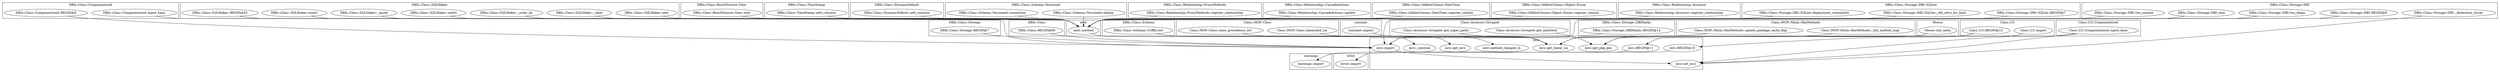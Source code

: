 digraph {
graph [overlap=false]
subgraph cluster_DBIx_Class_Relationship_CascadeActions {
	label="DBIx::Class::Relationship::CascadeActions";
	"DBIx::Class::Relationship::CascadeActions::update";
}
subgraph cluster_DBIx_Class_InflateColumn_DateTime {
	label="DBIx::Class::InflateColumn::DateTime";
	"DBIx::Class::InflateColumn::DateTime::register_column";
}
subgraph cluster_DBIx_Class_InflateColumn_Object_Enum {
	label="DBIx::Class::InflateColumn::Object::Enum";
	"DBIx::Class::InflateColumn::Object::Enum::register_column";
}
subgraph cluster_DBIx_Class_Storage_DBIHacks {
	label="DBIx::Class::Storage::DBIHacks";
	"DBIx::Class::Storage::DBIHacks::BEGIN@14";
}
subgraph cluster_Class_MOP_Mixin_HasMethods {
	label="Class::MOP::Mixin::HasMethods";
	"Class::MOP::Mixin::HasMethods::_full_method_map";
	"Class::MOP::Mixin::HasMethods::update_package_cache_flag";
}
subgraph cluster_Moose {
	label="Moose";
	"Moose::init_meta";
}
subgraph cluster_mro {
	label="mro";
	"mro::_nextcan";
	"mro::import";
	"mro::get_linear_isa";
	"mro::BEGIN@10";
	"mro::method_changed_in";
	"mro::get_mro";
	"mro::BEGIN@11";
	"mro::get_pkg_gen";
	"mro::set_mro";
}
subgraph cluster_DBIx_Class_SQLMaker {
	label="DBIx::Class::SQLMaker";
	"DBIx::Class::SQLMaker::_order_by";
	"DBIx::Class::SQLMaker::select";
	"DBIx::Class::SQLMaker::_quote";
	"DBIx::Class::SQLMaker::insert";
	"DBIx::Class::SQLMaker::new";
	"DBIx::Class::SQLMaker::_table";
	"DBIx::Class::SQLMaker::BEGIN@43";
}
subgraph cluster_DBIx_Class_Relationship_Accessor {
	label="DBIx::Class::Relationship::Accessor";
	"DBIx::Class::Relationship::Accessor::register_relationship";
}
subgraph cluster_DBIx_Class_ResultSource_View {
	label="DBIx::Class::ResultSource::View";
	"DBIx::Class::ResultSource::View::new";
}
subgraph cluster_DBIx_Class_Storage {
	label="DBIx::Class::Storage";
	"DBIx::Class::Storage::BEGIN@7";
}
subgraph cluster_Class_C3_Componentised {
	label="Class::C3::Componentised";
	"Class::C3::Componentised::inject_base";
}
subgraph cluster_DBIx_Class_TimeStamp {
	label="DBIx::Class::TimeStamp";
	"DBIx::Class::TimeStamp::add_columns";
}
subgraph cluster_warnings {
	label="warnings";
	"warnings::import";
}
subgraph cluster_DBIx_Class_Componentised {
	label="DBIx::Class::Componentised";
	"DBIx::Class::Componentised::inject_base";
	"DBIx::Class::Componentised::BEGIN@8";
}
subgraph cluster_DBIx_Class {
	label="DBIx::Class";
	"DBIx::Class::BEGIN@66";
}
subgraph cluster_DBIx_Class_DynamicDefault {
	label="DBIx::Class::DynamicDefault";
	"DBIx::Class::DynamicDefault::add_columns";
}
subgraph cluster_next {
	label="next";
	"next::method";
}
subgraph cluster_DBIx_Class_Schema_Versioned {
	label="DBIx::Class::Schema::Versioned";
	"DBIx::Class::Schema::Versioned::deploy";
	"DBIx::Class::Schema::Versioned::connection";
}
subgraph cluster_DBIx_Class_Relationship_ProxyMethods {
	label="DBIx::Class::Relationship::ProxyMethods";
	"DBIx::Class::Relationship::ProxyMethods::register_relationship";
}
subgraph cluster_DBIx_Class_Schema {
	label="DBIx::Class::Schema";
	"DBIx::Class::Schema::CORE:sort";
}
subgraph cluster_strict {
	label="strict";
	"strict::import";
}
subgraph cluster_Class_MOP_Class {
	label="Class::MOP::Class";
	"Class::MOP::Class::linearized_isa";
	"Class::MOP::Class::class_precedence_list";
}
subgraph cluster_constant {
	label="constant";
	"constant::import";
}
subgraph cluster_DBIx_Class_Storage_DBI_SQLite {
	label="DBIx::Class::Storage::DBI::SQLite";
	"DBIx::Class::Storage::DBI::SQLite::_dbi_attrs_for_bind";
	"DBIx::Class::Storage::DBI::SQLite::deployment_statements";
	"DBIx::Class::Storage::DBI::SQLite::BEGIN@7";
}
subgraph cluster_Class_Accessor_Grouped {
	label="Class::Accessor::Grouped";
	"Class::Accessor::Grouped::get_super_paths";
	"Class::Accessor::Grouped::get_inherited";
}
subgraph cluster_DBIx_Class_Storage_DBI {
	label="DBIx::Class::Storage::DBI";
	"DBIx::Class::Storage::DBI::new";
	"DBIx::Class::Storage::DBI::txn_commit";
	"DBIx::Class::Storage::DBI::_determine_driver";
	"DBIx::Class::Storage::DBI::txn_begin";
	"DBIx::Class::Storage::DBI::BEGIN@8";
}
subgraph cluster_Class_C3 {
	label="Class::C3";
	"Class::C3::BEGIN@12";
	"Class::C3::import";
}
"constant::import" -> "mro::method_changed_in";
"Class::C3::BEGIN@12" -> "mro::BEGIN@10";
"Class::C3::BEGIN@12" -> "mro::BEGIN@11";
"Class::MOP::Class::class_precedence_list" -> "mro::get_mro";
"mro::BEGIN@11" -> "warnings::import";
"Class::MOP::Mixin::HasMethods::update_package_cache_flag" -> "mro::get_pkg_gen";
"Class::MOP::Mixin::HasMethods::_full_method_map" -> "mro::get_pkg_gen";
"Class::Accessor::Grouped::get_inherited" -> "mro::get_pkg_gen";
"mro::BEGIN@10" -> "strict::import";
"next::method" -> "mro::_nextcan";
"Class::C3::Componentised::inject_base" -> "mro::set_mro";
"DBIx::Class::Storage::DBI::_determine_driver" -> "mro::set_mro";
"mro::import" -> "mro::set_mro";
"Class::C3::import" -> "mro::set_mro";
"DBIx::Class::BEGIN@66" -> "mro::import";
"DBIx::Class::Storage::BEGIN@7" -> "mro::import";
"DBIx::Class::Storage::DBIHacks::BEGIN@14" -> "mro::import";
"DBIx::Class::Componentised::BEGIN@8" -> "mro::import";
"DBIx::Class::Storage::DBI::BEGIN@8" -> "mro::import";
"DBIx::Class::SQLMaker::BEGIN@43" -> "mro::import";
"DBIx::Class::Storage::DBI::SQLite::BEGIN@7" -> "mro::import";
"DBIx::Class::Storage::DBI::txn_commit" -> "next::method";
"DBIx::Class::Storage::DBI::new" -> "next::method";
"DBIx::Class::ResultSource::View::new" -> "next::method";
"DBIx::Class::SQLMaker::new" -> "next::method";
"DBIx::Class::DynamicDefault::add_columns" -> "next::method";
"DBIx::Class::Schema::Versioned::connection" -> "next::method";
"DBIx::Class::SQLMaker::_table" -> "next::method";
"DBIx::Class::InflateColumn::DateTime::register_column" -> "next::method";
"DBIx::Class::Relationship::ProxyMethods::register_relationship" -> "next::method";
"DBIx::Class::Storage::DBI::txn_begin" -> "next::method";
"DBIx::Class::SQLMaker::select" -> "next::method";
"DBIx::Class::Componentised::inject_base" -> "next::method";
"DBIx::Class::InflateColumn::Object::Enum::register_column" -> "next::method";
"DBIx::Class::Relationship::Accessor::register_relationship" -> "next::method";
"DBIx::Class::SQLMaker::_quote" -> "next::method";
"DBIx::Class::SQLMaker::insert" -> "next::method";
"DBIx::Class::Storage::DBI::SQLite::deployment_statements" -> "next::method";
"DBIx::Class::TimeStamp::add_columns" -> "next::method";
"DBIx::Class::SQLMaker::_order_by" -> "next::method";
"DBIx::Class::Schema::Versioned::deploy" -> "next::method";
"DBIx::Class::Storage::DBI::SQLite::_dbi_attrs_for_bind" -> "next::method";
"DBIx::Class::Relationship::CascadeActions::update" -> "next::method";
"Class::MOP::Class::linearized_isa" -> "mro::get_linear_isa";
"Class::C3::Componentised::inject_base" -> "mro::get_linear_isa";
"Class::Accessor::Grouped::get_super_paths" -> "mro::get_linear_isa";
"Moose::init_meta" -> "mro::get_linear_isa";
"DBIx::Class::Schema::CORE:sort" -> "mro::get_linear_isa";
}
